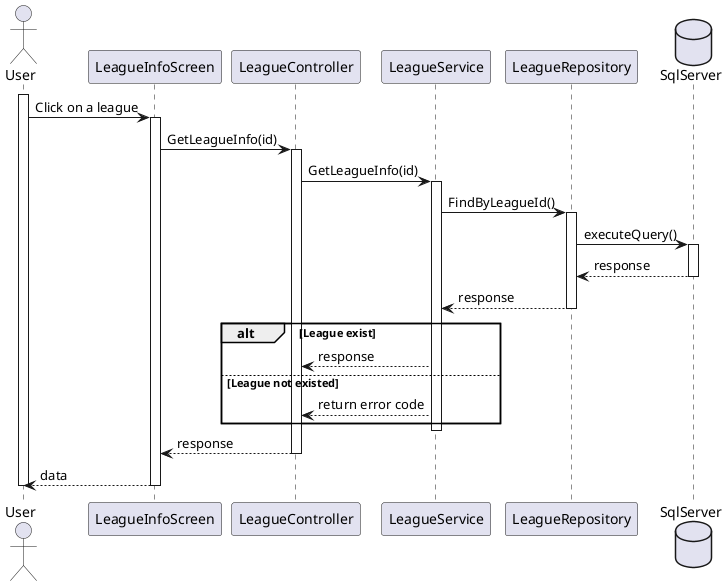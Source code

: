 @startuml View League Information (Guest)
actor User
participant LeagueInfoScreen
participant LeagueController
participant LeagueService
participant LeagueRepository
database SqlServer

activate User
    User -> LeagueInfoScreen: Click on a league
    activate LeagueInfoScreen
        LeagueInfoScreen -> LeagueController: GetLeagueInfo(id)
        activate LeagueController
            LeagueController -> LeagueService: GetLeagueInfo(id)
            activate LeagueService
                LeagueService -> LeagueRepository: FindByLeagueId()
                activate LeagueRepository
                    LeagueRepository -> SqlServer: executeQuery()
                    activate SqlServer
                        SqlServer --> LeagueRepository : response
                    deactivate SqlServer
                    LeagueRepository --> LeagueService: response
                deactivate LeagueRepository
                alt League exist
                LeagueService --> LeagueController: response
                else League not existed
                    LeagueService --> LeagueController: return error code
                end
            deactivate LeagueService
            LeagueController --> LeagueInfoScreen: response
        deactivate LeagueController
        LeagueInfoScreen --> User: data
    deactivate LeagueInfoScreen
deactivate User 
@enduml
